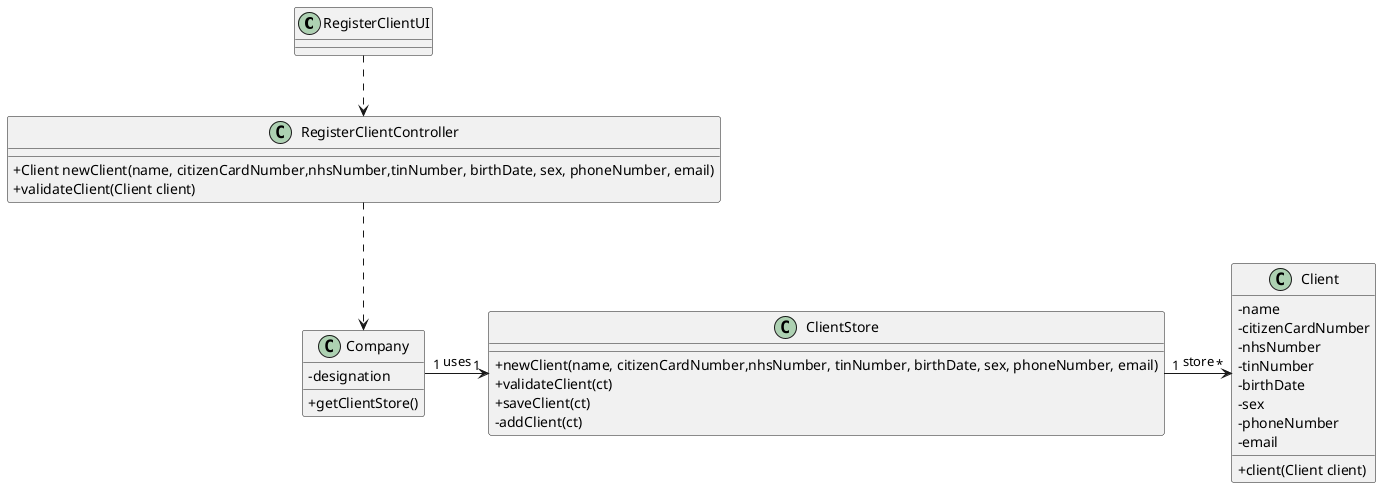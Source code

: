 @startuml
'https://plantuml.com/sequence-diagram
skinparam classAttributeIconSize 0

class RegisterClientUI
{
}

class RegisterClientController
{
    +Client newClient(name, citizenCardNumber,nhsNumber,tinNumber, birthDate, sex, phoneNumber, email)
    +validateClient(Client client)
}

class Client{
	-name
	-citizenCardNumber
    -nhsNumber
    -tinNumber
    -birthDate
    -sex
    -phoneNumber
    -email
    +client(Client client)
}

class Company{
-designation
+getClientStore()
}

class ClientStore{
+newClient(name, citizenCardNumber,nhsNumber, tinNumber, birthDate, sex, phoneNumber, email)
+validateClient(ct)
+saveClient(ct)
-addClient(ct)
}

RegisterClientUI ..> RegisterClientController
RegisterClientController ..> Company
Company"1" -> "1"ClientStore : uses
ClientStore"1" ->"*" Client : store

@enduml
